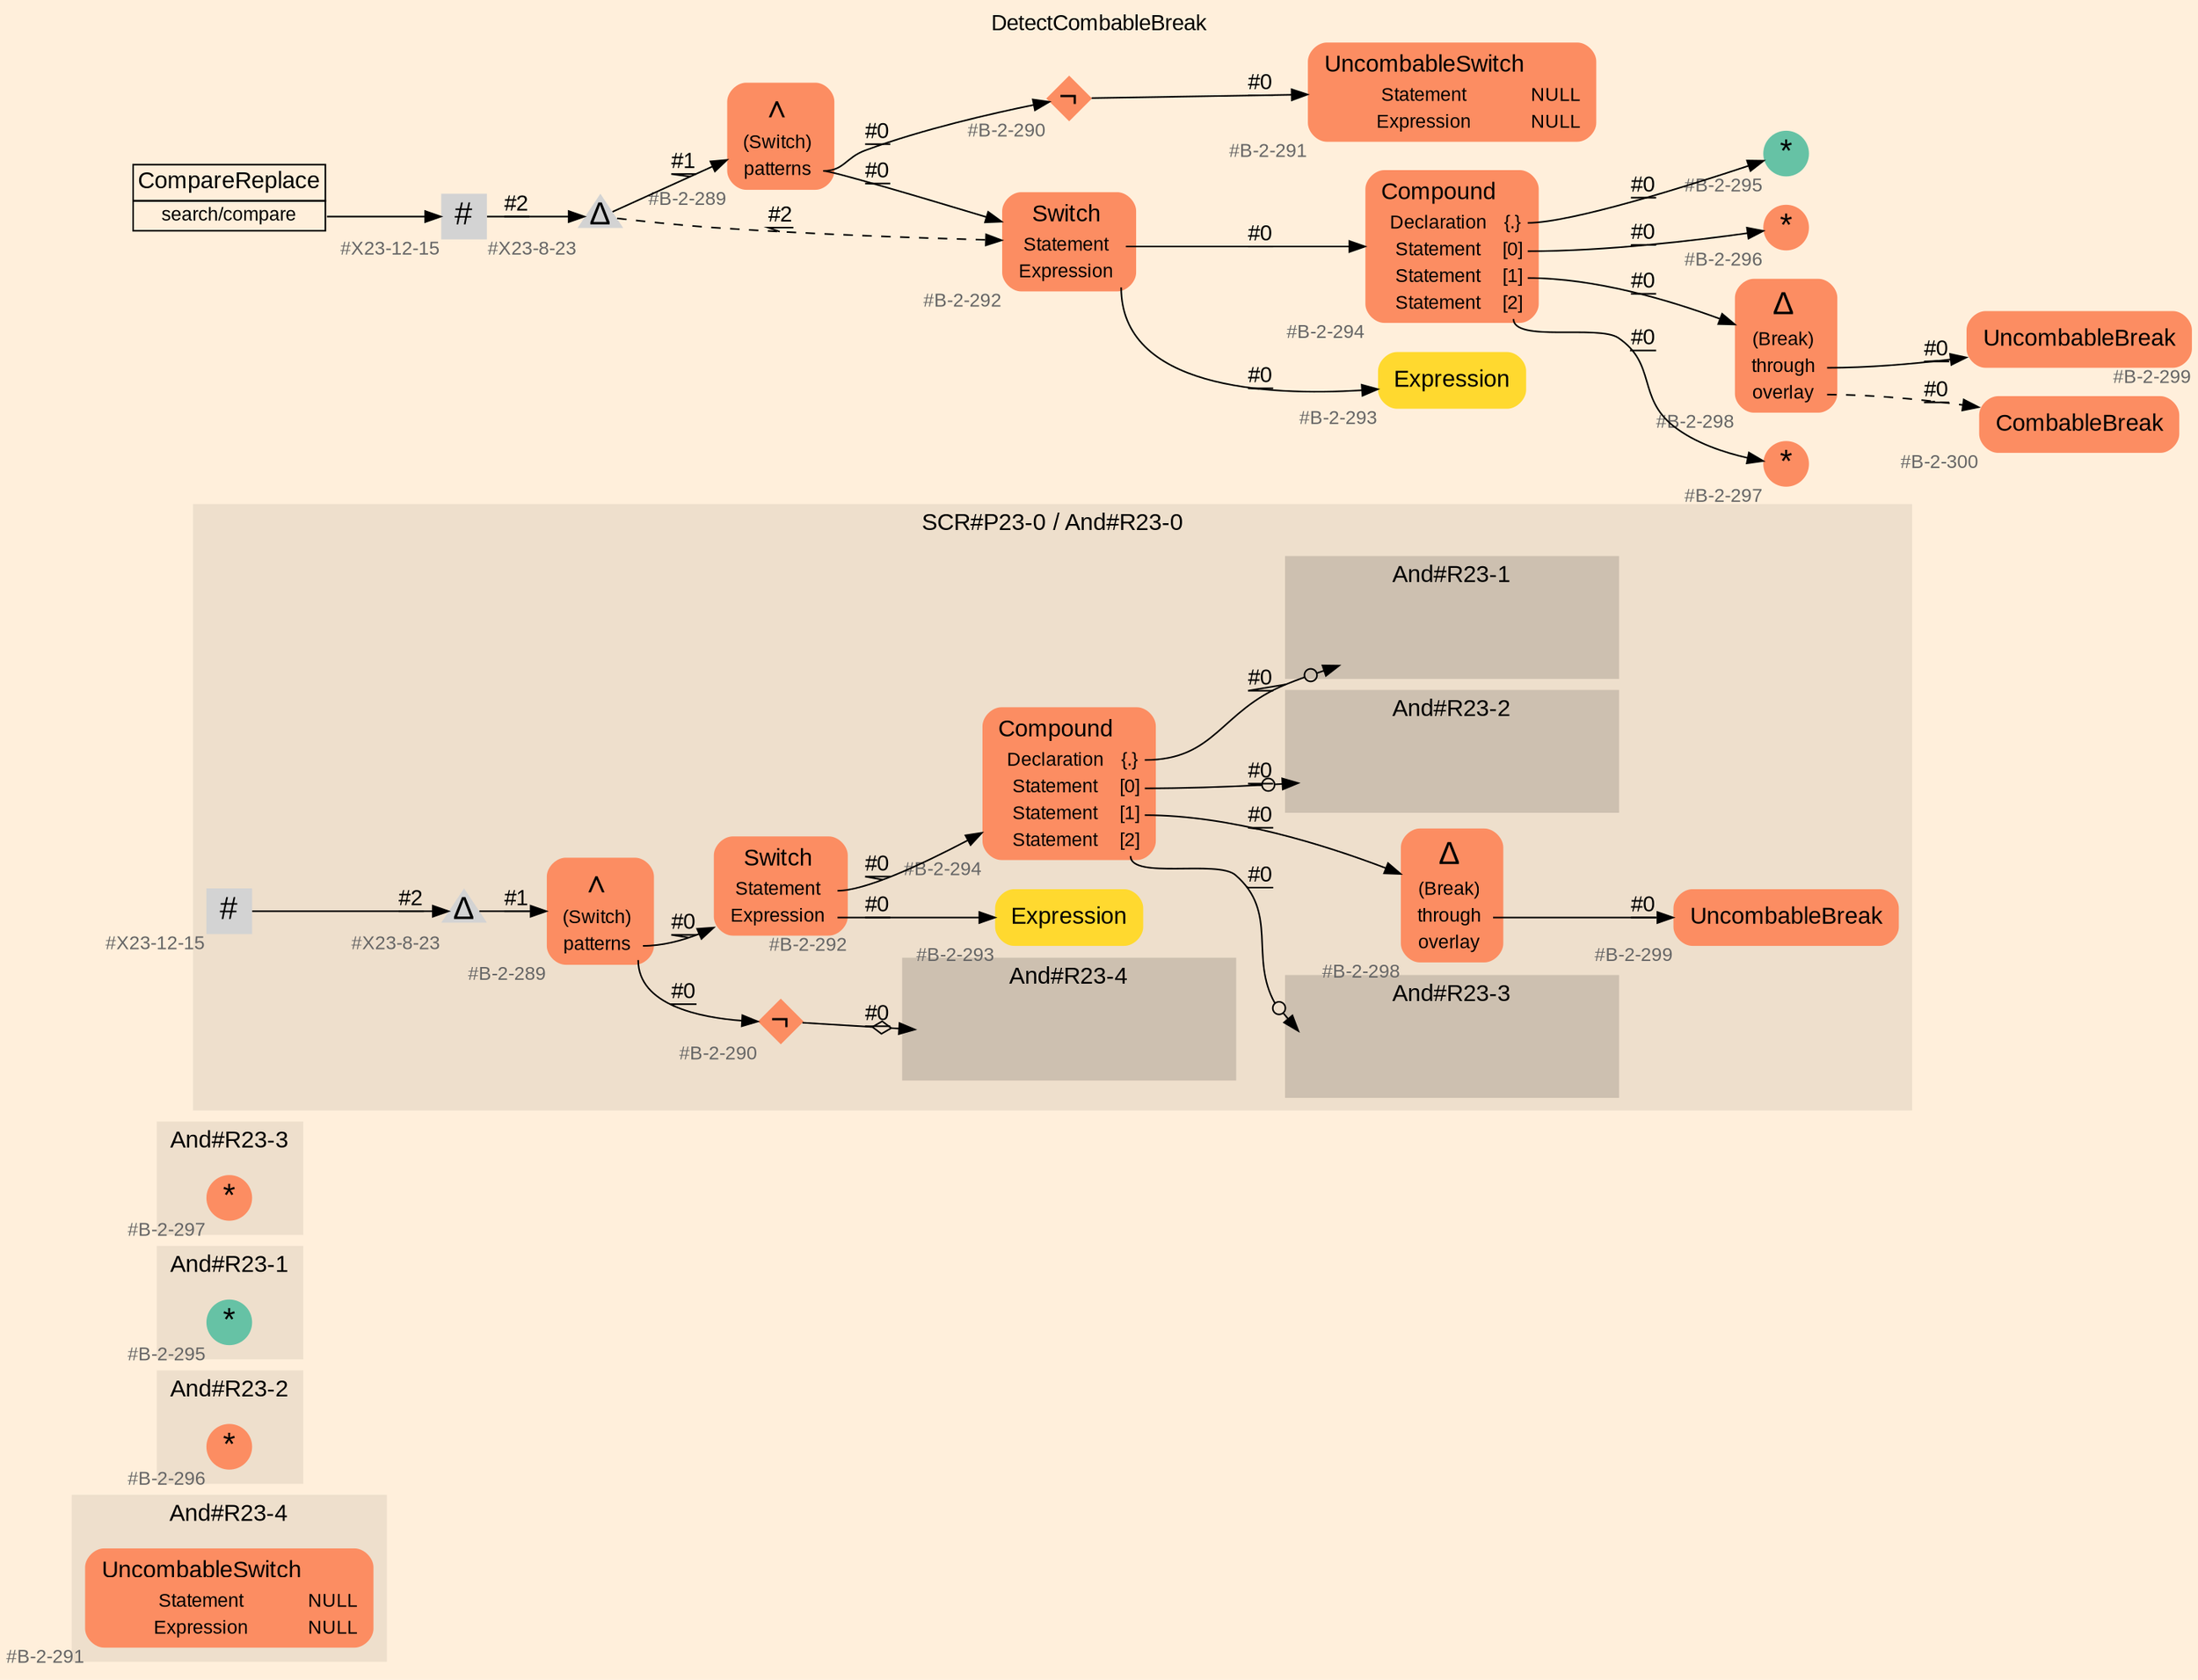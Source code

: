 digraph "DetectCombableBreak" {
label = "DetectCombableBreak"
labelloc = t
graph [
    rankdir = "LR"
    ranksep = 0.3
    bgcolor = antiquewhite1
    color = black
    fontcolor = black
    fontname = "Arial"
];
node [
    fontname = "Arial"
];
edge [
    fontname = "Arial"
];

// -------------------- figure And#R23-4 --------------------
// -------- region And#R23-4 ----------
subgraph "clusterAnd#R23-4" {
    label = "And#R23-4"
    style = "filled"
    color = antiquewhite2
    fontsize = "15"
    // -------- block And#R23-4/#B-2-291 ----------
    "And#R23-4/#B-2-291" [
        fillcolor = "/set28/2"
        xlabel = "#B-2-291"
        fontsize = "12"
        fontcolor = grey40
        shape = "plaintext"
        label = <<TABLE BORDER="0" CELLBORDER="0" CELLSPACING="0">
         <TR><TD><FONT COLOR="black" POINT-SIZE="15">UncombableSwitch</FONT></TD></TR>
         <TR><TD><FONT COLOR="black" POINT-SIZE="12">Statement</FONT></TD><TD PORT="port0"><FONT COLOR="black" POINT-SIZE="12">NULL</FONT></TD></TR>
         <TR><TD><FONT COLOR="black" POINT-SIZE="12">Expression</FONT></TD><TD PORT="port1"><FONT COLOR="black" POINT-SIZE="12">NULL</FONT></TD></TR>
        </TABLE>>
        style = "rounded,filled"
    ];
    
}


// -------------------- figure And#R23-2 --------------------
// -------- region And#R23-2 ----------
subgraph "clusterAnd#R23-2" {
    label = "And#R23-2"
    style = "filled"
    color = antiquewhite2
    fontsize = "15"
    // -------- block And#R23-2/#B-2-296 ----------
    "And#R23-2/#B-2-296" [
        fillcolor = "/set28/2"
        xlabel = "#B-2-296"
        fontsize = "12"
        fontcolor = grey40
        shape = "circle"
        label = <<FONT COLOR="black" POINT-SIZE="20">*</FONT>>
        style = "filled"
        penwidth = 0.0
        fixedsize = true
        width = 0.4
        height = 0.4
    ];
    
}


// -------------------- figure And#R23-1 --------------------
// -------- region And#R23-1 ----------
subgraph "clusterAnd#R23-1" {
    label = "And#R23-1"
    style = "filled"
    color = antiquewhite2
    fontsize = "15"
    // -------- block And#R23-1/#B-2-295 ----------
    "And#R23-1/#B-2-295" [
        fillcolor = "/set28/1"
        xlabel = "#B-2-295"
        fontsize = "12"
        fontcolor = grey40
        shape = "circle"
        label = <<FONT COLOR="black" POINT-SIZE="20">*</FONT>>
        style = "filled"
        penwidth = 0.0
        fixedsize = true
        width = 0.4
        height = 0.4
    ];
    
}


// -------------------- figure And#R23-3 --------------------
// -------- region And#R23-3 ----------
subgraph "clusterAnd#R23-3" {
    label = "And#R23-3"
    style = "filled"
    color = antiquewhite2
    fontsize = "15"
    // -------- block And#R23-3/#B-2-297 ----------
    "And#R23-3/#B-2-297" [
        fillcolor = "/set28/2"
        xlabel = "#B-2-297"
        fontsize = "12"
        fontcolor = grey40
        shape = "circle"
        label = <<FONT COLOR="black" POINT-SIZE="20">*</FONT>>
        style = "filled"
        penwidth = 0.0
        fixedsize = true
        width = 0.4
        height = 0.4
    ];
    
}


// -------------------- figure And#R23-0 --------------------
// -------- region And#R23-0 ----------
subgraph "clusterAnd#R23-0" {
    label = "SCR#P23-0 / And#R23-0"
    style = "filled"
    color = antiquewhite2
    fontsize = "15"
    // -------- block And#R23-0/#X23-8-23 ----------
    "And#R23-0/#X23-8-23" [
        xlabel = "#X23-8-23"
        fontsize = "12"
        fontcolor = grey40
        shape = "triangle"
        label = <<FONT COLOR="black" POINT-SIZE="20">Δ</FONT>>
        style = "filled"
        penwidth = 0.0
        fixedsize = true
        width = 0.4
        height = 0.4
    ];
    
    // -------- block And#R23-0/#B-2-294 ----------
    "And#R23-0/#B-2-294" [
        fillcolor = "/set28/2"
        xlabel = "#B-2-294"
        fontsize = "12"
        fontcolor = grey40
        shape = "plaintext"
        label = <<TABLE BORDER="0" CELLBORDER="0" CELLSPACING="0">
         <TR><TD><FONT COLOR="black" POINT-SIZE="15">Compound</FONT></TD></TR>
         <TR><TD><FONT COLOR="black" POINT-SIZE="12">Declaration</FONT></TD><TD PORT="port0"><FONT COLOR="black" POINT-SIZE="12">{.}</FONT></TD></TR>
         <TR><TD><FONT COLOR="black" POINT-SIZE="12">Statement</FONT></TD><TD PORT="port1"><FONT COLOR="black" POINT-SIZE="12">[0]</FONT></TD></TR>
         <TR><TD><FONT COLOR="black" POINT-SIZE="12">Statement</FONT></TD><TD PORT="port2"><FONT COLOR="black" POINT-SIZE="12">[1]</FONT></TD></TR>
         <TR><TD><FONT COLOR="black" POINT-SIZE="12">Statement</FONT></TD><TD PORT="port3"><FONT COLOR="black" POINT-SIZE="12">[2]</FONT></TD></TR>
        </TABLE>>
        style = "rounded,filled"
    ];
    
    // -------- block And#R23-0/#B-2-298 ----------
    "And#R23-0/#B-2-298" [
        fillcolor = "/set28/2"
        xlabel = "#B-2-298"
        fontsize = "12"
        fontcolor = grey40
        shape = "plaintext"
        label = <<TABLE BORDER="0" CELLBORDER="0" CELLSPACING="0">
         <TR><TD><FONT COLOR="black" POINT-SIZE="20">Δ</FONT></TD></TR>
         <TR><TD><FONT COLOR="black" POINT-SIZE="12">(Break)</FONT></TD><TD PORT="port0"></TD></TR>
         <TR><TD><FONT COLOR="black" POINT-SIZE="12">through</FONT></TD><TD PORT="port1"></TD></TR>
         <TR><TD><FONT COLOR="black" POINT-SIZE="12">overlay</FONT></TD><TD PORT="port2"></TD></TR>
        </TABLE>>
        style = "rounded,filled"
    ];
    
    // -------- block And#R23-0/#B-2-299 ----------
    "And#R23-0/#B-2-299" [
        fillcolor = "/set28/2"
        xlabel = "#B-2-299"
        fontsize = "12"
        fontcolor = grey40
        shape = "plaintext"
        label = <<TABLE BORDER="0" CELLBORDER="0" CELLSPACING="0">
         <TR><TD><FONT COLOR="black" POINT-SIZE="15">UncombableBreak</FONT></TD></TR>
        </TABLE>>
        style = "rounded,filled"
    ];
    
    // -------- block And#R23-0/#B-2-289 ----------
    "And#R23-0/#B-2-289" [
        fillcolor = "/set28/2"
        xlabel = "#B-2-289"
        fontsize = "12"
        fontcolor = grey40
        shape = "plaintext"
        label = <<TABLE BORDER="0" CELLBORDER="0" CELLSPACING="0">
         <TR><TD><FONT COLOR="black" POINT-SIZE="20">∧</FONT></TD></TR>
         <TR><TD><FONT COLOR="black" POINT-SIZE="12">(Switch)</FONT></TD><TD PORT="port0"></TD></TR>
         <TR><TD><FONT COLOR="black" POINT-SIZE="12">patterns</FONT></TD><TD PORT="port1"></TD></TR>
        </TABLE>>
        style = "rounded,filled"
    ];
    
    // -------- block And#R23-0/#B-2-290 ----------
    "And#R23-0/#B-2-290" [
        fillcolor = "/set28/2"
        xlabel = "#B-2-290"
        fontsize = "12"
        fontcolor = grey40
        shape = "diamond"
        label = <<FONT COLOR="black" POINT-SIZE="20">¬</FONT>>
        style = "filled"
        penwidth = 0.0
        fixedsize = true
        width = 0.4
        height = 0.4
    ];
    
    // -------- block And#R23-0/#B-2-292 ----------
    "And#R23-0/#B-2-292" [
        fillcolor = "/set28/2"
        xlabel = "#B-2-292"
        fontsize = "12"
        fontcolor = grey40
        shape = "plaintext"
        label = <<TABLE BORDER="0" CELLBORDER="0" CELLSPACING="0">
         <TR><TD><FONT COLOR="black" POINT-SIZE="15">Switch</FONT></TD></TR>
         <TR><TD><FONT COLOR="black" POINT-SIZE="12">Statement</FONT></TD><TD PORT="port0"></TD></TR>
         <TR><TD><FONT COLOR="black" POINT-SIZE="12">Expression</FONT></TD><TD PORT="port1"></TD></TR>
        </TABLE>>
        style = "rounded,filled"
    ];
    
    // -------- block And#R23-0/#X23-12-15 ----------
    "And#R23-0/#X23-12-15" [
        xlabel = "#X23-12-15"
        fontsize = "12"
        fontcolor = grey40
        shape = "square"
        label = <<FONT COLOR="black" POINT-SIZE="20">#</FONT>>
        style = "filled"
        penwidth = 0.0
        fixedsize = true
        width = 0.4
        height = 0.4
    ];
    
    // -------- block And#R23-0/#B-2-293 ----------
    "And#R23-0/#B-2-293" [
        fillcolor = "/set28/6"
        xlabel = "#B-2-293"
        fontsize = "12"
        fontcolor = grey40
        shape = "plaintext"
        label = <<TABLE BORDER="0" CELLBORDER="0" CELLSPACING="0">
         <TR><TD><FONT COLOR="black" POINT-SIZE="15">Expression</FONT></TD></TR>
        </TABLE>>
        style = "rounded,filled"
    ];
    
    // -------- region And#R23-0/And#R23-1 ----------
    subgraph "clusterAnd#R23-0/And#R23-1" {
        label = "And#R23-1"
        style = "filled"
        color = antiquewhite3
        fontsize = "15"
        // -------- block And#R23-0/And#R23-1/#B-2-295 ----------
        "And#R23-0/And#R23-1/#B-2-295" [
            fillcolor = "/set28/1"
            xlabel = "#B-2-295"
            fontsize = "12"
            fontcolor = grey40
            shape = "none"
            style = "invisible"
        ];
        
    }
    
    // -------- region And#R23-0/And#R23-2 ----------
    subgraph "clusterAnd#R23-0/And#R23-2" {
        label = "And#R23-2"
        style = "filled"
        color = antiquewhite3
        fontsize = "15"
        // -------- block And#R23-0/And#R23-2/#B-2-296 ----------
        "And#R23-0/And#R23-2/#B-2-296" [
            fillcolor = "/set28/2"
            xlabel = "#B-2-296"
            fontsize = "12"
            fontcolor = grey40
            shape = "none"
            style = "invisible"
        ];
        
    }
    
    // -------- region And#R23-0/And#R23-3 ----------
    subgraph "clusterAnd#R23-0/And#R23-3" {
        label = "And#R23-3"
        style = "filled"
        color = antiquewhite3
        fontsize = "15"
        // -------- block And#R23-0/And#R23-3/#B-2-297 ----------
        "And#R23-0/And#R23-3/#B-2-297" [
            fillcolor = "/set28/2"
            xlabel = "#B-2-297"
            fontsize = "12"
            fontcolor = grey40
            shape = "none"
            style = "invisible"
        ];
        
    }
    
    // -------- region And#R23-0/And#R23-4 ----------
    subgraph "clusterAnd#R23-0/And#R23-4" {
        label = "And#R23-4"
        style = "filled"
        color = antiquewhite3
        fontsize = "15"
        // -------- block And#R23-0/And#R23-4/#B-2-291 ----------
        "And#R23-0/And#R23-4/#B-2-291" [
            fillcolor = "/set28/2"
            xlabel = "#B-2-291"
            fontsize = "12"
            fontcolor = grey40
            shape = "none"
            style = "invisible"
        ];
        
    }
    
}

"And#R23-0/#X23-8-23" -> "And#R23-0/#B-2-289" [
    label = "#1"
    decorate = true
    color = black
    fontcolor = black
];

"And#R23-0/#B-2-294":port0 -> "And#R23-0/And#R23-1/#B-2-295" [
    arrowhead="normalnoneodot"
    label = "#0"
    decorate = true
    color = black
    fontcolor = black
];

"And#R23-0/#B-2-294":port1 -> "And#R23-0/And#R23-2/#B-2-296" [
    arrowhead="normalnoneodot"
    label = "#0"
    decorate = true
    color = black
    fontcolor = black
];

"And#R23-0/#B-2-294":port2 -> "And#R23-0/#B-2-298" [
    label = "#0"
    decorate = true
    color = black
    fontcolor = black
];

"And#R23-0/#B-2-294":port3 -> "And#R23-0/And#R23-3/#B-2-297" [
    arrowhead="normalnoneodot"
    label = "#0"
    decorate = true
    color = black
    fontcolor = black
];

"And#R23-0/#B-2-298":port1 -> "And#R23-0/#B-2-299" [
    label = "#0"
    decorate = true
    color = black
    fontcolor = black
];

"And#R23-0/#B-2-289":port1 -> "And#R23-0/#B-2-290" [
    label = "#0"
    decorate = true
    color = black
    fontcolor = black
];

"And#R23-0/#B-2-289":port1 -> "And#R23-0/#B-2-292" [
    label = "#0"
    decorate = true
    color = black
    fontcolor = black
];

"And#R23-0/#B-2-290" -> "And#R23-0/And#R23-4/#B-2-291" [
    arrowhead="normalnoneodiamond"
    label = "#0"
    decorate = true
    color = black
    fontcolor = black
];

"And#R23-0/#B-2-292":port0 -> "And#R23-0/#B-2-294" [
    label = "#0"
    decorate = true
    color = black
    fontcolor = black
];

"And#R23-0/#B-2-292":port1 -> "And#R23-0/#B-2-293" [
    label = "#0"
    decorate = true
    color = black
    fontcolor = black
];

"And#R23-0/#X23-12-15" -> "And#R23-0/#X23-8-23" [
    label = "#2"
    decorate = true
    color = black
    fontcolor = black
];


// -------------------- transformation figure --------------------
// -------- block CR#X23-10-23 ----------
"CR#X23-10-23" [
    fillcolor = antiquewhite1
    fontsize = "12"
    fontcolor = grey40
    shape = "plaintext"
    label = <<TABLE BORDER="0" CELLBORDER="1" CELLSPACING="0">
     <TR><TD><FONT COLOR="black" POINT-SIZE="15">CompareReplace</FONT></TD></TR>
     <TR><TD PORT="port0"><FONT COLOR="black" POINT-SIZE="12">search/compare</FONT></TD></TR>
    </TABLE>>
    style = "filled"
    color = black
];

// -------- block #X23-12-15 ----------
"#X23-12-15" [
    xlabel = "#X23-12-15"
    fontsize = "12"
    fontcolor = grey40
    shape = "square"
    label = <<FONT COLOR="black" POINT-SIZE="20">#</FONT>>
    style = "filled"
    penwidth = 0.0
    fixedsize = true
    width = 0.4
    height = 0.4
];

// -------- block #X23-8-23 ----------
"#X23-8-23" [
    xlabel = "#X23-8-23"
    fontsize = "12"
    fontcolor = grey40
    shape = "triangle"
    label = <<FONT COLOR="black" POINT-SIZE="20">Δ</FONT>>
    style = "filled"
    penwidth = 0.0
    fixedsize = true
    width = 0.4
    height = 0.4
];

// -------- block #B-2-289 ----------
"#B-2-289" [
    fillcolor = "/set28/2"
    xlabel = "#B-2-289"
    fontsize = "12"
    fontcolor = grey40
    shape = "plaintext"
    label = <<TABLE BORDER="0" CELLBORDER="0" CELLSPACING="0">
     <TR><TD><FONT COLOR="black" POINT-SIZE="20">∧</FONT></TD></TR>
     <TR><TD><FONT COLOR="black" POINT-SIZE="12">(Switch)</FONT></TD><TD PORT="port0"></TD></TR>
     <TR><TD><FONT COLOR="black" POINT-SIZE="12">patterns</FONT></TD><TD PORT="port1"></TD></TR>
    </TABLE>>
    style = "rounded,filled"
];

// -------- block #B-2-290 ----------
"#B-2-290" [
    fillcolor = "/set28/2"
    xlabel = "#B-2-290"
    fontsize = "12"
    fontcolor = grey40
    shape = "diamond"
    label = <<FONT COLOR="black" POINT-SIZE="20">¬</FONT>>
    style = "filled"
    penwidth = 0.0
    fixedsize = true
    width = 0.4
    height = 0.4
];

// -------- block #B-2-291 ----------
"#B-2-291" [
    fillcolor = "/set28/2"
    xlabel = "#B-2-291"
    fontsize = "12"
    fontcolor = grey40
    shape = "plaintext"
    label = <<TABLE BORDER="0" CELLBORDER="0" CELLSPACING="0">
     <TR><TD><FONT COLOR="black" POINT-SIZE="15">UncombableSwitch</FONT></TD></TR>
     <TR><TD><FONT COLOR="black" POINT-SIZE="12">Statement</FONT></TD><TD PORT="port0"><FONT COLOR="black" POINT-SIZE="12">NULL</FONT></TD></TR>
     <TR><TD><FONT COLOR="black" POINT-SIZE="12">Expression</FONT></TD><TD PORT="port1"><FONT COLOR="black" POINT-SIZE="12">NULL</FONT></TD></TR>
    </TABLE>>
    style = "rounded,filled"
];

// -------- block #B-2-292 ----------
"#B-2-292" [
    fillcolor = "/set28/2"
    xlabel = "#B-2-292"
    fontsize = "12"
    fontcolor = grey40
    shape = "plaintext"
    label = <<TABLE BORDER="0" CELLBORDER="0" CELLSPACING="0">
     <TR><TD><FONT COLOR="black" POINT-SIZE="15">Switch</FONT></TD></TR>
     <TR><TD><FONT COLOR="black" POINT-SIZE="12">Statement</FONT></TD><TD PORT="port0"></TD></TR>
     <TR><TD><FONT COLOR="black" POINT-SIZE="12">Expression</FONT></TD><TD PORT="port1"></TD></TR>
    </TABLE>>
    style = "rounded,filled"
];

// -------- block #B-2-294 ----------
"#B-2-294" [
    fillcolor = "/set28/2"
    xlabel = "#B-2-294"
    fontsize = "12"
    fontcolor = grey40
    shape = "plaintext"
    label = <<TABLE BORDER="0" CELLBORDER="0" CELLSPACING="0">
     <TR><TD><FONT COLOR="black" POINT-SIZE="15">Compound</FONT></TD></TR>
     <TR><TD><FONT COLOR="black" POINT-SIZE="12">Declaration</FONT></TD><TD PORT="port0"><FONT COLOR="black" POINT-SIZE="12">{.}</FONT></TD></TR>
     <TR><TD><FONT COLOR="black" POINT-SIZE="12">Statement</FONT></TD><TD PORT="port1"><FONT COLOR="black" POINT-SIZE="12">[0]</FONT></TD></TR>
     <TR><TD><FONT COLOR="black" POINT-SIZE="12">Statement</FONT></TD><TD PORT="port2"><FONT COLOR="black" POINT-SIZE="12">[1]</FONT></TD></TR>
     <TR><TD><FONT COLOR="black" POINT-SIZE="12">Statement</FONT></TD><TD PORT="port3"><FONT COLOR="black" POINT-SIZE="12">[2]</FONT></TD></TR>
    </TABLE>>
    style = "rounded,filled"
];

// -------- block #B-2-295 ----------
"#B-2-295" [
    fillcolor = "/set28/1"
    xlabel = "#B-2-295"
    fontsize = "12"
    fontcolor = grey40
    shape = "circle"
    label = <<FONT COLOR="black" POINT-SIZE="20">*</FONT>>
    style = "filled"
    penwidth = 0.0
    fixedsize = true
    width = 0.4
    height = 0.4
];

// -------- block #B-2-296 ----------
"#B-2-296" [
    fillcolor = "/set28/2"
    xlabel = "#B-2-296"
    fontsize = "12"
    fontcolor = grey40
    shape = "circle"
    label = <<FONT COLOR="black" POINT-SIZE="20">*</FONT>>
    style = "filled"
    penwidth = 0.0
    fixedsize = true
    width = 0.4
    height = 0.4
];

// -------- block #B-2-298 ----------
"#B-2-298" [
    fillcolor = "/set28/2"
    xlabel = "#B-2-298"
    fontsize = "12"
    fontcolor = grey40
    shape = "plaintext"
    label = <<TABLE BORDER="0" CELLBORDER="0" CELLSPACING="0">
     <TR><TD><FONT COLOR="black" POINT-SIZE="20">Δ</FONT></TD></TR>
     <TR><TD><FONT COLOR="black" POINT-SIZE="12">(Break)</FONT></TD><TD PORT="port0"></TD></TR>
     <TR><TD><FONT COLOR="black" POINT-SIZE="12">through</FONT></TD><TD PORT="port1"></TD></TR>
     <TR><TD><FONT COLOR="black" POINT-SIZE="12">overlay</FONT></TD><TD PORT="port2"></TD></TR>
    </TABLE>>
    style = "rounded,filled"
];

// -------- block #B-2-299 ----------
"#B-2-299" [
    fillcolor = "/set28/2"
    xlabel = "#B-2-299"
    fontsize = "12"
    fontcolor = grey40
    shape = "plaintext"
    label = <<TABLE BORDER="0" CELLBORDER="0" CELLSPACING="0">
     <TR><TD><FONT COLOR="black" POINT-SIZE="15">UncombableBreak</FONT></TD></TR>
    </TABLE>>
    style = "rounded,filled"
];

// -------- block #B-2-300 ----------
"#B-2-300" [
    fillcolor = "/set28/2"
    xlabel = "#B-2-300"
    fontsize = "12"
    fontcolor = grey40
    shape = "plaintext"
    label = <<TABLE BORDER="0" CELLBORDER="0" CELLSPACING="0">
     <TR><TD><FONT COLOR="black" POINT-SIZE="15">CombableBreak</FONT></TD></TR>
    </TABLE>>
    style = "rounded,filled"
];

// -------- block #B-2-297 ----------
"#B-2-297" [
    fillcolor = "/set28/2"
    xlabel = "#B-2-297"
    fontsize = "12"
    fontcolor = grey40
    shape = "circle"
    label = <<FONT COLOR="black" POINT-SIZE="20">*</FONT>>
    style = "filled"
    penwidth = 0.0
    fixedsize = true
    width = 0.4
    height = 0.4
];

// -------- block #B-2-293 ----------
"#B-2-293" [
    fillcolor = "/set28/6"
    xlabel = "#B-2-293"
    fontsize = "12"
    fontcolor = grey40
    shape = "plaintext"
    label = <<TABLE BORDER="0" CELLBORDER="0" CELLSPACING="0">
     <TR><TD><FONT COLOR="black" POINT-SIZE="15">Expression</FONT></TD></TR>
    </TABLE>>
    style = "rounded,filled"
];

"CR#X23-10-23":port0 -> "#X23-12-15" [
    label = ""
    decorate = true
    color = black
    fontcolor = black
];

"#X23-12-15" -> "#X23-8-23" [
    label = "#2"
    decorate = true
    color = black
    fontcolor = black
];

"#X23-8-23" -> "#B-2-289" [
    label = "#1"
    decorate = true
    color = black
    fontcolor = black
];

"#X23-8-23" -> "#B-2-292" [
    style="dashed"
    label = "#2"
    decorate = true
    color = black
    fontcolor = black
];

"#B-2-289":port1 -> "#B-2-290" [
    label = "#0"
    decorate = true
    color = black
    fontcolor = black
];

"#B-2-289":port1 -> "#B-2-292" [
    label = "#0"
    decorate = true
    color = black
    fontcolor = black
];

"#B-2-290" -> "#B-2-291" [
    label = "#0"
    decorate = true
    color = black
    fontcolor = black
];

"#B-2-292":port0 -> "#B-2-294" [
    label = "#0"
    decorate = true
    color = black
    fontcolor = black
];

"#B-2-292":port1 -> "#B-2-293" [
    label = "#0"
    decorate = true
    color = black
    fontcolor = black
];

"#B-2-294":port0 -> "#B-2-295" [
    label = "#0"
    decorate = true
    color = black
    fontcolor = black
];

"#B-2-294":port1 -> "#B-2-296" [
    label = "#0"
    decorate = true
    color = black
    fontcolor = black
];

"#B-2-294":port2 -> "#B-2-298" [
    label = "#0"
    decorate = true
    color = black
    fontcolor = black
];

"#B-2-294":port3 -> "#B-2-297" [
    label = "#0"
    decorate = true
    color = black
    fontcolor = black
];

"#B-2-298":port1 -> "#B-2-299" [
    label = "#0"
    decorate = true
    color = black
    fontcolor = black
];

"#B-2-298":port2 -> "#B-2-300" [
    style="dashed"
    label = "#0"
    decorate = true
    color = black
    fontcolor = black
];


}
